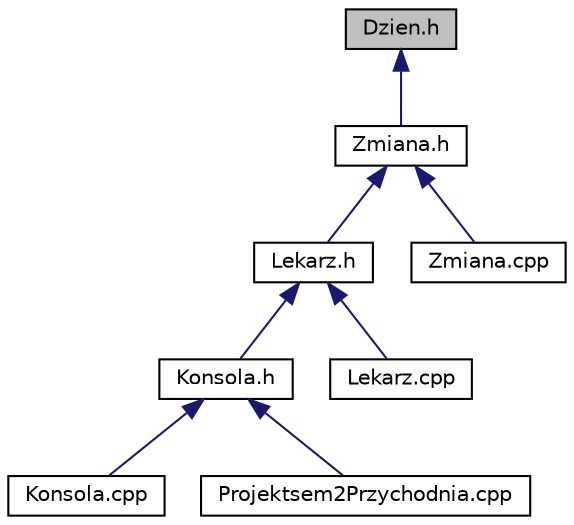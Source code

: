 digraph "Dzien.h"
{
 // LATEX_PDF_SIZE
  edge [fontname="Helvetica",fontsize="10",labelfontname="Helvetica",labelfontsize="10"];
  node [fontname="Helvetica",fontsize="10",shape=record];
  Node1 [label="Dzien.h",height=0.2,width=0.4,color="black", fillcolor="grey75", style="filled", fontcolor="black",tooltip=" "];
  Node1 -> Node2 [dir="back",color="midnightblue",fontsize="10",style="solid"];
  Node2 [label="Zmiana.h",height=0.2,width=0.4,color="black", fillcolor="white", style="filled",URL="$_zmiana_8h.html",tooltip=" "];
  Node2 -> Node3 [dir="back",color="midnightblue",fontsize="10",style="solid"];
  Node3 [label="Lekarz.h",height=0.2,width=0.4,color="black", fillcolor="white", style="filled",URL="$_lekarz_8h.html",tooltip=" "];
  Node3 -> Node4 [dir="back",color="midnightblue",fontsize="10",style="solid"];
  Node4 [label="Konsola.h",height=0.2,width=0.4,color="black", fillcolor="white", style="filled",URL="$_konsola_8h.html",tooltip=" "];
  Node4 -> Node5 [dir="back",color="midnightblue",fontsize="10",style="solid"];
  Node5 [label="Konsola.cpp",height=0.2,width=0.4,color="black", fillcolor="white", style="filled",URL="$_konsola_8cpp.html",tooltip=" "];
  Node4 -> Node6 [dir="back",color="midnightblue",fontsize="10",style="solid"];
  Node6 [label="Projektsem2Przychodnia.cpp",height=0.2,width=0.4,color="black", fillcolor="white", style="filled",URL="$_projektsem2_przychodnia_8cpp.html",tooltip=" "];
  Node3 -> Node7 [dir="back",color="midnightblue",fontsize="10",style="solid"];
  Node7 [label="Lekarz.cpp",height=0.2,width=0.4,color="black", fillcolor="white", style="filled",URL="$_lekarz_8cpp.html",tooltip=" "];
  Node2 -> Node8 [dir="back",color="midnightblue",fontsize="10",style="solid"];
  Node8 [label="Zmiana.cpp",height=0.2,width=0.4,color="black", fillcolor="white", style="filled",URL="$_zmiana_8cpp.html",tooltip=" "];
}
